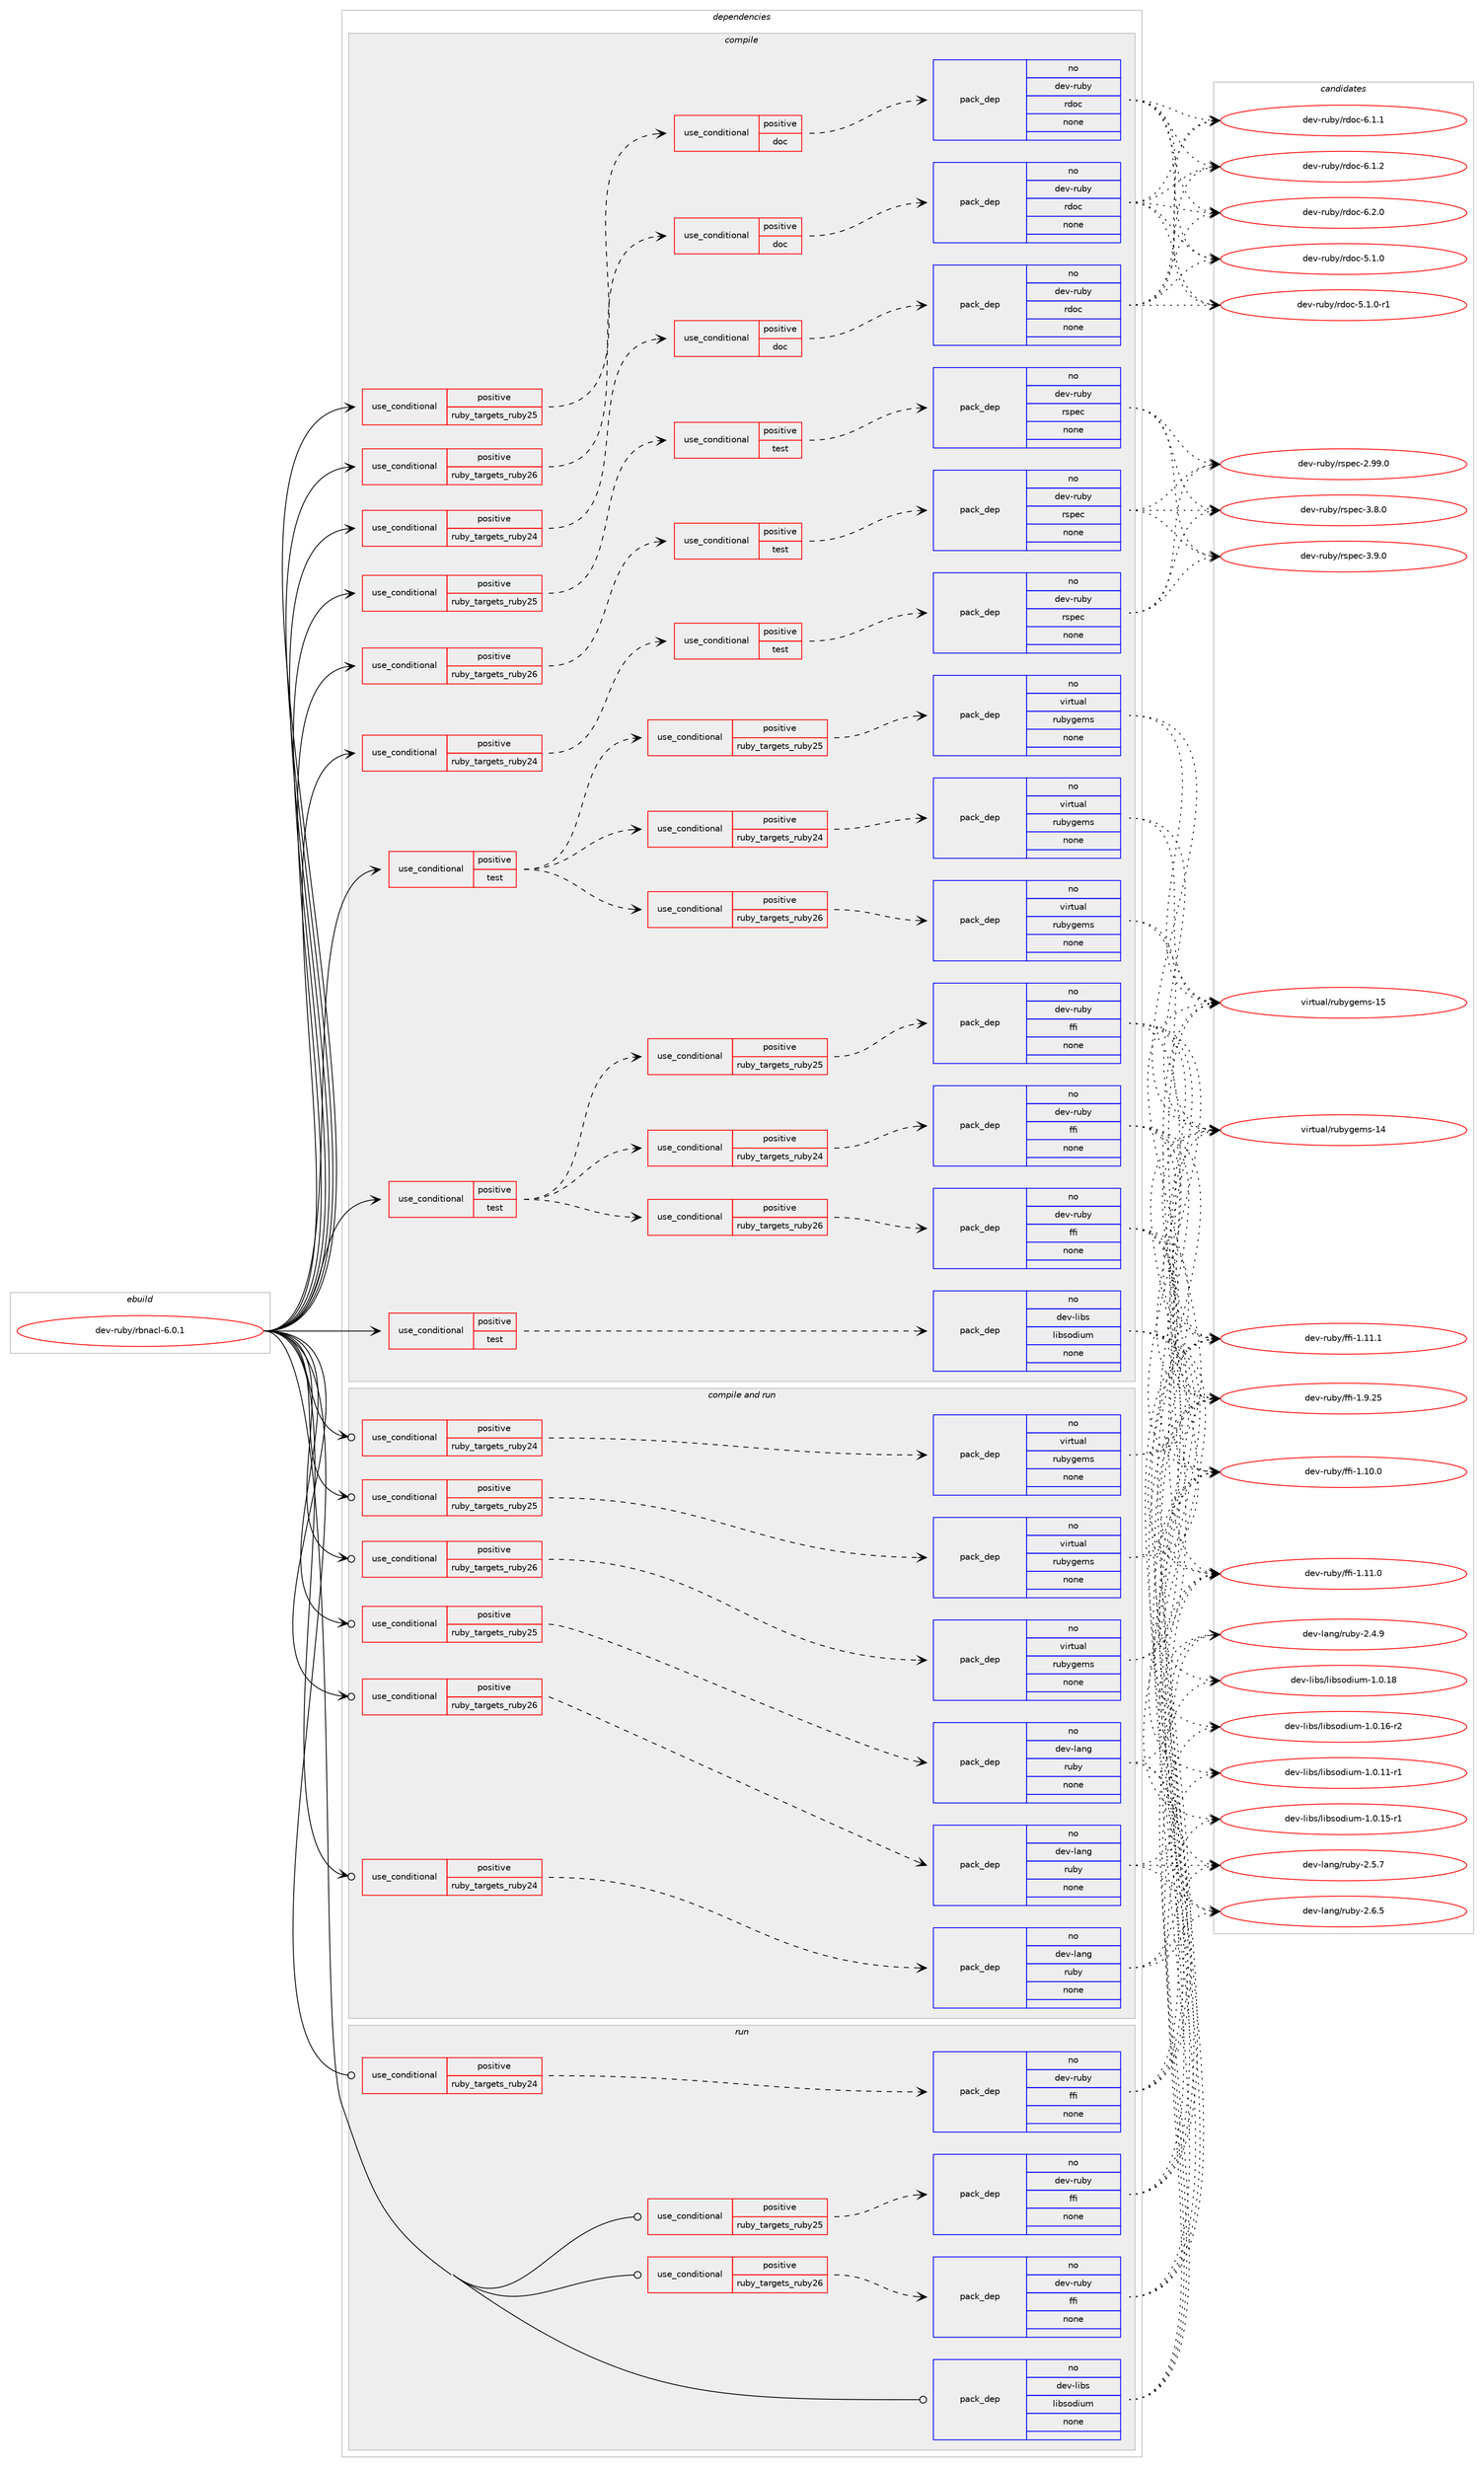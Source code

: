 digraph prolog {

# *************
# Graph options
# *************

newrank=true;
concentrate=true;
compound=true;
graph [rankdir=LR,fontname=Helvetica,fontsize=10,ranksep=1.5];#, ranksep=2.5, nodesep=0.2];
edge  [arrowhead=vee];
node  [fontname=Helvetica,fontsize=10];

# **********
# The ebuild
# **********

subgraph cluster_leftcol {
color=gray;
rank=same;
label=<<i>ebuild</i>>;
id [label="dev-ruby/rbnacl-6.0.1", color=red, width=4, href="../dev-ruby/rbnacl-6.0.1.svg"];
}

# ****************
# The dependencies
# ****************

subgraph cluster_midcol {
color=gray;
label=<<i>dependencies</i>>;
subgraph cluster_compile {
fillcolor="#eeeeee";
style=filled;
label=<<i>compile</i>>;
subgraph cond172159 {
dependency704210 [label=<<TABLE BORDER="0" CELLBORDER="1" CELLSPACING="0" CELLPADDING="4"><TR><TD ROWSPAN="3" CELLPADDING="10">use_conditional</TD></TR><TR><TD>positive</TD></TR><TR><TD>ruby_targets_ruby24</TD></TR></TABLE>>, shape=none, color=red];
subgraph cond172160 {
dependency704211 [label=<<TABLE BORDER="0" CELLBORDER="1" CELLSPACING="0" CELLPADDING="4"><TR><TD ROWSPAN="3" CELLPADDING="10">use_conditional</TD></TR><TR><TD>positive</TD></TR><TR><TD>doc</TD></TR></TABLE>>, shape=none, color=red];
subgraph pack520021 {
dependency704212 [label=<<TABLE BORDER="0" CELLBORDER="1" CELLSPACING="0" CELLPADDING="4" WIDTH="220"><TR><TD ROWSPAN="6" CELLPADDING="30">pack_dep</TD></TR><TR><TD WIDTH="110">no</TD></TR><TR><TD>dev-ruby</TD></TR><TR><TD>rdoc</TD></TR><TR><TD>none</TD></TR><TR><TD></TD></TR></TABLE>>, shape=none, color=blue];
}
dependency704211:e -> dependency704212:w [weight=20,style="dashed",arrowhead="vee"];
}
dependency704210:e -> dependency704211:w [weight=20,style="dashed",arrowhead="vee"];
}
id:e -> dependency704210:w [weight=20,style="solid",arrowhead="vee"];
subgraph cond172161 {
dependency704213 [label=<<TABLE BORDER="0" CELLBORDER="1" CELLSPACING="0" CELLPADDING="4"><TR><TD ROWSPAN="3" CELLPADDING="10">use_conditional</TD></TR><TR><TD>positive</TD></TR><TR><TD>ruby_targets_ruby24</TD></TR></TABLE>>, shape=none, color=red];
subgraph cond172162 {
dependency704214 [label=<<TABLE BORDER="0" CELLBORDER="1" CELLSPACING="0" CELLPADDING="4"><TR><TD ROWSPAN="3" CELLPADDING="10">use_conditional</TD></TR><TR><TD>positive</TD></TR><TR><TD>test</TD></TR></TABLE>>, shape=none, color=red];
subgraph pack520022 {
dependency704215 [label=<<TABLE BORDER="0" CELLBORDER="1" CELLSPACING="0" CELLPADDING="4" WIDTH="220"><TR><TD ROWSPAN="6" CELLPADDING="30">pack_dep</TD></TR><TR><TD WIDTH="110">no</TD></TR><TR><TD>dev-ruby</TD></TR><TR><TD>rspec</TD></TR><TR><TD>none</TD></TR><TR><TD></TD></TR></TABLE>>, shape=none, color=blue];
}
dependency704214:e -> dependency704215:w [weight=20,style="dashed",arrowhead="vee"];
}
dependency704213:e -> dependency704214:w [weight=20,style="dashed",arrowhead="vee"];
}
id:e -> dependency704213:w [weight=20,style="solid",arrowhead="vee"];
subgraph cond172163 {
dependency704216 [label=<<TABLE BORDER="0" CELLBORDER="1" CELLSPACING="0" CELLPADDING="4"><TR><TD ROWSPAN="3" CELLPADDING="10">use_conditional</TD></TR><TR><TD>positive</TD></TR><TR><TD>ruby_targets_ruby25</TD></TR></TABLE>>, shape=none, color=red];
subgraph cond172164 {
dependency704217 [label=<<TABLE BORDER="0" CELLBORDER="1" CELLSPACING="0" CELLPADDING="4"><TR><TD ROWSPAN="3" CELLPADDING="10">use_conditional</TD></TR><TR><TD>positive</TD></TR><TR><TD>doc</TD></TR></TABLE>>, shape=none, color=red];
subgraph pack520023 {
dependency704218 [label=<<TABLE BORDER="0" CELLBORDER="1" CELLSPACING="0" CELLPADDING="4" WIDTH="220"><TR><TD ROWSPAN="6" CELLPADDING="30">pack_dep</TD></TR><TR><TD WIDTH="110">no</TD></TR><TR><TD>dev-ruby</TD></TR><TR><TD>rdoc</TD></TR><TR><TD>none</TD></TR><TR><TD></TD></TR></TABLE>>, shape=none, color=blue];
}
dependency704217:e -> dependency704218:w [weight=20,style="dashed",arrowhead="vee"];
}
dependency704216:e -> dependency704217:w [weight=20,style="dashed",arrowhead="vee"];
}
id:e -> dependency704216:w [weight=20,style="solid",arrowhead="vee"];
subgraph cond172165 {
dependency704219 [label=<<TABLE BORDER="0" CELLBORDER="1" CELLSPACING="0" CELLPADDING="4"><TR><TD ROWSPAN="3" CELLPADDING="10">use_conditional</TD></TR><TR><TD>positive</TD></TR><TR><TD>ruby_targets_ruby25</TD></TR></TABLE>>, shape=none, color=red];
subgraph cond172166 {
dependency704220 [label=<<TABLE BORDER="0" CELLBORDER="1" CELLSPACING="0" CELLPADDING="4"><TR><TD ROWSPAN="3" CELLPADDING="10">use_conditional</TD></TR><TR><TD>positive</TD></TR><TR><TD>test</TD></TR></TABLE>>, shape=none, color=red];
subgraph pack520024 {
dependency704221 [label=<<TABLE BORDER="0" CELLBORDER="1" CELLSPACING="0" CELLPADDING="4" WIDTH="220"><TR><TD ROWSPAN="6" CELLPADDING="30">pack_dep</TD></TR><TR><TD WIDTH="110">no</TD></TR><TR><TD>dev-ruby</TD></TR><TR><TD>rspec</TD></TR><TR><TD>none</TD></TR><TR><TD></TD></TR></TABLE>>, shape=none, color=blue];
}
dependency704220:e -> dependency704221:w [weight=20,style="dashed",arrowhead="vee"];
}
dependency704219:e -> dependency704220:w [weight=20,style="dashed",arrowhead="vee"];
}
id:e -> dependency704219:w [weight=20,style="solid",arrowhead="vee"];
subgraph cond172167 {
dependency704222 [label=<<TABLE BORDER="0" CELLBORDER="1" CELLSPACING="0" CELLPADDING="4"><TR><TD ROWSPAN="3" CELLPADDING="10">use_conditional</TD></TR><TR><TD>positive</TD></TR><TR><TD>ruby_targets_ruby26</TD></TR></TABLE>>, shape=none, color=red];
subgraph cond172168 {
dependency704223 [label=<<TABLE BORDER="0" CELLBORDER="1" CELLSPACING="0" CELLPADDING="4"><TR><TD ROWSPAN="3" CELLPADDING="10">use_conditional</TD></TR><TR><TD>positive</TD></TR><TR><TD>doc</TD></TR></TABLE>>, shape=none, color=red];
subgraph pack520025 {
dependency704224 [label=<<TABLE BORDER="0" CELLBORDER="1" CELLSPACING="0" CELLPADDING="4" WIDTH="220"><TR><TD ROWSPAN="6" CELLPADDING="30">pack_dep</TD></TR><TR><TD WIDTH="110">no</TD></TR><TR><TD>dev-ruby</TD></TR><TR><TD>rdoc</TD></TR><TR><TD>none</TD></TR><TR><TD></TD></TR></TABLE>>, shape=none, color=blue];
}
dependency704223:e -> dependency704224:w [weight=20,style="dashed",arrowhead="vee"];
}
dependency704222:e -> dependency704223:w [weight=20,style="dashed",arrowhead="vee"];
}
id:e -> dependency704222:w [weight=20,style="solid",arrowhead="vee"];
subgraph cond172169 {
dependency704225 [label=<<TABLE BORDER="0" CELLBORDER="1" CELLSPACING="0" CELLPADDING="4"><TR><TD ROWSPAN="3" CELLPADDING="10">use_conditional</TD></TR><TR><TD>positive</TD></TR><TR><TD>ruby_targets_ruby26</TD></TR></TABLE>>, shape=none, color=red];
subgraph cond172170 {
dependency704226 [label=<<TABLE BORDER="0" CELLBORDER="1" CELLSPACING="0" CELLPADDING="4"><TR><TD ROWSPAN="3" CELLPADDING="10">use_conditional</TD></TR><TR><TD>positive</TD></TR><TR><TD>test</TD></TR></TABLE>>, shape=none, color=red];
subgraph pack520026 {
dependency704227 [label=<<TABLE BORDER="0" CELLBORDER="1" CELLSPACING="0" CELLPADDING="4" WIDTH="220"><TR><TD ROWSPAN="6" CELLPADDING="30">pack_dep</TD></TR><TR><TD WIDTH="110">no</TD></TR><TR><TD>dev-ruby</TD></TR><TR><TD>rspec</TD></TR><TR><TD>none</TD></TR><TR><TD></TD></TR></TABLE>>, shape=none, color=blue];
}
dependency704226:e -> dependency704227:w [weight=20,style="dashed",arrowhead="vee"];
}
dependency704225:e -> dependency704226:w [weight=20,style="dashed",arrowhead="vee"];
}
id:e -> dependency704225:w [weight=20,style="solid",arrowhead="vee"];
subgraph cond172171 {
dependency704228 [label=<<TABLE BORDER="0" CELLBORDER="1" CELLSPACING="0" CELLPADDING="4"><TR><TD ROWSPAN="3" CELLPADDING="10">use_conditional</TD></TR><TR><TD>positive</TD></TR><TR><TD>test</TD></TR></TABLE>>, shape=none, color=red];
subgraph cond172172 {
dependency704229 [label=<<TABLE BORDER="0" CELLBORDER="1" CELLSPACING="0" CELLPADDING="4"><TR><TD ROWSPAN="3" CELLPADDING="10">use_conditional</TD></TR><TR><TD>positive</TD></TR><TR><TD>ruby_targets_ruby24</TD></TR></TABLE>>, shape=none, color=red];
subgraph pack520027 {
dependency704230 [label=<<TABLE BORDER="0" CELLBORDER="1" CELLSPACING="0" CELLPADDING="4" WIDTH="220"><TR><TD ROWSPAN="6" CELLPADDING="30">pack_dep</TD></TR><TR><TD WIDTH="110">no</TD></TR><TR><TD>dev-ruby</TD></TR><TR><TD>ffi</TD></TR><TR><TD>none</TD></TR><TR><TD></TD></TR></TABLE>>, shape=none, color=blue];
}
dependency704229:e -> dependency704230:w [weight=20,style="dashed",arrowhead="vee"];
}
dependency704228:e -> dependency704229:w [weight=20,style="dashed",arrowhead="vee"];
subgraph cond172173 {
dependency704231 [label=<<TABLE BORDER="0" CELLBORDER="1" CELLSPACING="0" CELLPADDING="4"><TR><TD ROWSPAN="3" CELLPADDING="10">use_conditional</TD></TR><TR><TD>positive</TD></TR><TR><TD>ruby_targets_ruby25</TD></TR></TABLE>>, shape=none, color=red];
subgraph pack520028 {
dependency704232 [label=<<TABLE BORDER="0" CELLBORDER="1" CELLSPACING="0" CELLPADDING="4" WIDTH="220"><TR><TD ROWSPAN="6" CELLPADDING="30">pack_dep</TD></TR><TR><TD WIDTH="110">no</TD></TR><TR><TD>dev-ruby</TD></TR><TR><TD>ffi</TD></TR><TR><TD>none</TD></TR><TR><TD></TD></TR></TABLE>>, shape=none, color=blue];
}
dependency704231:e -> dependency704232:w [weight=20,style="dashed",arrowhead="vee"];
}
dependency704228:e -> dependency704231:w [weight=20,style="dashed",arrowhead="vee"];
subgraph cond172174 {
dependency704233 [label=<<TABLE BORDER="0" CELLBORDER="1" CELLSPACING="0" CELLPADDING="4"><TR><TD ROWSPAN="3" CELLPADDING="10">use_conditional</TD></TR><TR><TD>positive</TD></TR><TR><TD>ruby_targets_ruby26</TD></TR></TABLE>>, shape=none, color=red];
subgraph pack520029 {
dependency704234 [label=<<TABLE BORDER="0" CELLBORDER="1" CELLSPACING="0" CELLPADDING="4" WIDTH="220"><TR><TD ROWSPAN="6" CELLPADDING="30">pack_dep</TD></TR><TR><TD WIDTH="110">no</TD></TR><TR><TD>dev-ruby</TD></TR><TR><TD>ffi</TD></TR><TR><TD>none</TD></TR><TR><TD></TD></TR></TABLE>>, shape=none, color=blue];
}
dependency704233:e -> dependency704234:w [weight=20,style="dashed",arrowhead="vee"];
}
dependency704228:e -> dependency704233:w [weight=20,style="dashed",arrowhead="vee"];
}
id:e -> dependency704228:w [weight=20,style="solid",arrowhead="vee"];
subgraph cond172175 {
dependency704235 [label=<<TABLE BORDER="0" CELLBORDER="1" CELLSPACING="0" CELLPADDING="4"><TR><TD ROWSPAN="3" CELLPADDING="10">use_conditional</TD></TR><TR><TD>positive</TD></TR><TR><TD>test</TD></TR></TABLE>>, shape=none, color=red];
subgraph cond172176 {
dependency704236 [label=<<TABLE BORDER="0" CELLBORDER="1" CELLSPACING="0" CELLPADDING="4"><TR><TD ROWSPAN="3" CELLPADDING="10">use_conditional</TD></TR><TR><TD>positive</TD></TR><TR><TD>ruby_targets_ruby24</TD></TR></TABLE>>, shape=none, color=red];
subgraph pack520030 {
dependency704237 [label=<<TABLE BORDER="0" CELLBORDER="1" CELLSPACING="0" CELLPADDING="4" WIDTH="220"><TR><TD ROWSPAN="6" CELLPADDING="30">pack_dep</TD></TR><TR><TD WIDTH="110">no</TD></TR><TR><TD>virtual</TD></TR><TR><TD>rubygems</TD></TR><TR><TD>none</TD></TR><TR><TD></TD></TR></TABLE>>, shape=none, color=blue];
}
dependency704236:e -> dependency704237:w [weight=20,style="dashed",arrowhead="vee"];
}
dependency704235:e -> dependency704236:w [weight=20,style="dashed",arrowhead="vee"];
subgraph cond172177 {
dependency704238 [label=<<TABLE BORDER="0" CELLBORDER="1" CELLSPACING="0" CELLPADDING="4"><TR><TD ROWSPAN="3" CELLPADDING="10">use_conditional</TD></TR><TR><TD>positive</TD></TR><TR><TD>ruby_targets_ruby25</TD></TR></TABLE>>, shape=none, color=red];
subgraph pack520031 {
dependency704239 [label=<<TABLE BORDER="0" CELLBORDER="1" CELLSPACING="0" CELLPADDING="4" WIDTH="220"><TR><TD ROWSPAN="6" CELLPADDING="30">pack_dep</TD></TR><TR><TD WIDTH="110">no</TD></TR><TR><TD>virtual</TD></TR><TR><TD>rubygems</TD></TR><TR><TD>none</TD></TR><TR><TD></TD></TR></TABLE>>, shape=none, color=blue];
}
dependency704238:e -> dependency704239:w [weight=20,style="dashed",arrowhead="vee"];
}
dependency704235:e -> dependency704238:w [weight=20,style="dashed",arrowhead="vee"];
subgraph cond172178 {
dependency704240 [label=<<TABLE BORDER="0" CELLBORDER="1" CELLSPACING="0" CELLPADDING="4"><TR><TD ROWSPAN="3" CELLPADDING="10">use_conditional</TD></TR><TR><TD>positive</TD></TR><TR><TD>ruby_targets_ruby26</TD></TR></TABLE>>, shape=none, color=red];
subgraph pack520032 {
dependency704241 [label=<<TABLE BORDER="0" CELLBORDER="1" CELLSPACING="0" CELLPADDING="4" WIDTH="220"><TR><TD ROWSPAN="6" CELLPADDING="30">pack_dep</TD></TR><TR><TD WIDTH="110">no</TD></TR><TR><TD>virtual</TD></TR><TR><TD>rubygems</TD></TR><TR><TD>none</TD></TR><TR><TD></TD></TR></TABLE>>, shape=none, color=blue];
}
dependency704240:e -> dependency704241:w [weight=20,style="dashed",arrowhead="vee"];
}
dependency704235:e -> dependency704240:w [weight=20,style="dashed",arrowhead="vee"];
}
id:e -> dependency704235:w [weight=20,style="solid",arrowhead="vee"];
subgraph cond172179 {
dependency704242 [label=<<TABLE BORDER="0" CELLBORDER="1" CELLSPACING="0" CELLPADDING="4"><TR><TD ROWSPAN="3" CELLPADDING="10">use_conditional</TD></TR><TR><TD>positive</TD></TR><TR><TD>test</TD></TR></TABLE>>, shape=none, color=red];
subgraph pack520033 {
dependency704243 [label=<<TABLE BORDER="0" CELLBORDER="1" CELLSPACING="0" CELLPADDING="4" WIDTH="220"><TR><TD ROWSPAN="6" CELLPADDING="30">pack_dep</TD></TR><TR><TD WIDTH="110">no</TD></TR><TR><TD>dev-libs</TD></TR><TR><TD>libsodium</TD></TR><TR><TD>none</TD></TR><TR><TD></TD></TR></TABLE>>, shape=none, color=blue];
}
dependency704242:e -> dependency704243:w [weight=20,style="dashed",arrowhead="vee"];
}
id:e -> dependency704242:w [weight=20,style="solid",arrowhead="vee"];
}
subgraph cluster_compileandrun {
fillcolor="#eeeeee";
style=filled;
label=<<i>compile and run</i>>;
subgraph cond172180 {
dependency704244 [label=<<TABLE BORDER="0" CELLBORDER="1" CELLSPACING="0" CELLPADDING="4"><TR><TD ROWSPAN="3" CELLPADDING="10">use_conditional</TD></TR><TR><TD>positive</TD></TR><TR><TD>ruby_targets_ruby24</TD></TR></TABLE>>, shape=none, color=red];
subgraph pack520034 {
dependency704245 [label=<<TABLE BORDER="0" CELLBORDER="1" CELLSPACING="0" CELLPADDING="4" WIDTH="220"><TR><TD ROWSPAN="6" CELLPADDING="30">pack_dep</TD></TR><TR><TD WIDTH="110">no</TD></TR><TR><TD>dev-lang</TD></TR><TR><TD>ruby</TD></TR><TR><TD>none</TD></TR><TR><TD></TD></TR></TABLE>>, shape=none, color=blue];
}
dependency704244:e -> dependency704245:w [weight=20,style="dashed",arrowhead="vee"];
}
id:e -> dependency704244:w [weight=20,style="solid",arrowhead="odotvee"];
subgraph cond172181 {
dependency704246 [label=<<TABLE BORDER="0" CELLBORDER="1" CELLSPACING="0" CELLPADDING="4"><TR><TD ROWSPAN="3" CELLPADDING="10">use_conditional</TD></TR><TR><TD>positive</TD></TR><TR><TD>ruby_targets_ruby24</TD></TR></TABLE>>, shape=none, color=red];
subgraph pack520035 {
dependency704247 [label=<<TABLE BORDER="0" CELLBORDER="1" CELLSPACING="0" CELLPADDING="4" WIDTH="220"><TR><TD ROWSPAN="6" CELLPADDING="30">pack_dep</TD></TR><TR><TD WIDTH="110">no</TD></TR><TR><TD>virtual</TD></TR><TR><TD>rubygems</TD></TR><TR><TD>none</TD></TR><TR><TD></TD></TR></TABLE>>, shape=none, color=blue];
}
dependency704246:e -> dependency704247:w [weight=20,style="dashed",arrowhead="vee"];
}
id:e -> dependency704246:w [weight=20,style="solid",arrowhead="odotvee"];
subgraph cond172182 {
dependency704248 [label=<<TABLE BORDER="0" CELLBORDER="1" CELLSPACING="0" CELLPADDING="4"><TR><TD ROWSPAN="3" CELLPADDING="10">use_conditional</TD></TR><TR><TD>positive</TD></TR><TR><TD>ruby_targets_ruby25</TD></TR></TABLE>>, shape=none, color=red];
subgraph pack520036 {
dependency704249 [label=<<TABLE BORDER="0" CELLBORDER="1" CELLSPACING="0" CELLPADDING="4" WIDTH="220"><TR><TD ROWSPAN="6" CELLPADDING="30">pack_dep</TD></TR><TR><TD WIDTH="110">no</TD></TR><TR><TD>dev-lang</TD></TR><TR><TD>ruby</TD></TR><TR><TD>none</TD></TR><TR><TD></TD></TR></TABLE>>, shape=none, color=blue];
}
dependency704248:e -> dependency704249:w [weight=20,style="dashed",arrowhead="vee"];
}
id:e -> dependency704248:w [weight=20,style="solid",arrowhead="odotvee"];
subgraph cond172183 {
dependency704250 [label=<<TABLE BORDER="0" CELLBORDER="1" CELLSPACING="0" CELLPADDING="4"><TR><TD ROWSPAN="3" CELLPADDING="10">use_conditional</TD></TR><TR><TD>positive</TD></TR><TR><TD>ruby_targets_ruby25</TD></TR></TABLE>>, shape=none, color=red];
subgraph pack520037 {
dependency704251 [label=<<TABLE BORDER="0" CELLBORDER="1" CELLSPACING="0" CELLPADDING="4" WIDTH="220"><TR><TD ROWSPAN="6" CELLPADDING="30">pack_dep</TD></TR><TR><TD WIDTH="110">no</TD></TR><TR><TD>virtual</TD></TR><TR><TD>rubygems</TD></TR><TR><TD>none</TD></TR><TR><TD></TD></TR></TABLE>>, shape=none, color=blue];
}
dependency704250:e -> dependency704251:w [weight=20,style="dashed",arrowhead="vee"];
}
id:e -> dependency704250:w [weight=20,style="solid",arrowhead="odotvee"];
subgraph cond172184 {
dependency704252 [label=<<TABLE BORDER="0" CELLBORDER="1" CELLSPACING="0" CELLPADDING="4"><TR><TD ROWSPAN="3" CELLPADDING="10">use_conditional</TD></TR><TR><TD>positive</TD></TR><TR><TD>ruby_targets_ruby26</TD></TR></TABLE>>, shape=none, color=red];
subgraph pack520038 {
dependency704253 [label=<<TABLE BORDER="0" CELLBORDER="1" CELLSPACING="0" CELLPADDING="4" WIDTH="220"><TR><TD ROWSPAN="6" CELLPADDING="30">pack_dep</TD></TR><TR><TD WIDTH="110">no</TD></TR><TR><TD>dev-lang</TD></TR><TR><TD>ruby</TD></TR><TR><TD>none</TD></TR><TR><TD></TD></TR></TABLE>>, shape=none, color=blue];
}
dependency704252:e -> dependency704253:w [weight=20,style="dashed",arrowhead="vee"];
}
id:e -> dependency704252:w [weight=20,style="solid",arrowhead="odotvee"];
subgraph cond172185 {
dependency704254 [label=<<TABLE BORDER="0" CELLBORDER="1" CELLSPACING="0" CELLPADDING="4"><TR><TD ROWSPAN="3" CELLPADDING="10">use_conditional</TD></TR><TR><TD>positive</TD></TR><TR><TD>ruby_targets_ruby26</TD></TR></TABLE>>, shape=none, color=red];
subgraph pack520039 {
dependency704255 [label=<<TABLE BORDER="0" CELLBORDER="1" CELLSPACING="0" CELLPADDING="4" WIDTH="220"><TR><TD ROWSPAN="6" CELLPADDING="30">pack_dep</TD></TR><TR><TD WIDTH="110">no</TD></TR><TR><TD>virtual</TD></TR><TR><TD>rubygems</TD></TR><TR><TD>none</TD></TR><TR><TD></TD></TR></TABLE>>, shape=none, color=blue];
}
dependency704254:e -> dependency704255:w [weight=20,style="dashed",arrowhead="vee"];
}
id:e -> dependency704254:w [weight=20,style="solid",arrowhead="odotvee"];
}
subgraph cluster_run {
fillcolor="#eeeeee";
style=filled;
label=<<i>run</i>>;
subgraph cond172186 {
dependency704256 [label=<<TABLE BORDER="0" CELLBORDER="1" CELLSPACING="0" CELLPADDING="4"><TR><TD ROWSPAN="3" CELLPADDING="10">use_conditional</TD></TR><TR><TD>positive</TD></TR><TR><TD>ruby_targets_ruby24</TD></TR></TABLE>>, shape=none, color=red];
subgraph pack520040 {
dependency704257 [label=<<TABLE BORDER="0" CELLBORDER="1" CELLSPACING="0" CELLPADDING="4" WIDTH="220"><TR><TD ROWSPAN="6" CELLPADDING="30">pack_dep</TD></TR><TR><TD WIDTH="110">no</TD></TR><TR><TD>dev-ruby</TD></TR><TR><TD>ffi</TD></TR><TR><TD>none</TD></TR><TR><TD></TD></TR></TABLE>>, shape=none, color=blue];
}
dependency704256:e -> dependency704257:w [weight=20,style="dashed",arrowhead="vee"];
}
id:e -> dependency704256:w [weight=20,style="solid",arrowhead="odot"];
subgraph cond172187 {
dependency704258 [label=<<TABLE BORDER="0" CELLBORDER="1" CELLSPACING="0" CELLPADDING="4"><TR><TD ROWSPAN="3" CELLPADDING="10">use_conditional</TD></TR><TR><TD>positive</TD></TR><TR><TD>ruby_targets_ruby25</TD></TR></TABLE>>, shape=none, color=red];
subgraph pack520041 {
dependency704259 [label=<<TABLE BORDER="0" CELLBORDER="1" CELLSPACING="0" CELLPADDING="4" WIDTH="220"><TR><TD ROWSPAN="6" CELLPADDING="30">pack_dep</TD></TR><TR><TD WIDTH="110">no</TD></TR><TR><TD>dev-ruby</TD></TR><TR><TD>ffi</TD></TR><TR><TD>none</TD></TR><TR><TD></TD></TR></TABLE>>, shape=none, color=blue];
}
dependency704258:e -> dependency704259:w [weight=20,style="dashed",arrowhead="vee"];
}
id:e -> dependency704258:w [weight=20,style="solid",arrowhead="odot"];
subgraph cond172188 {
dependency704260 [label=<<TABLE BORDER="0" CELLBORDER="1" CELLSPACING="0" CELLPADDING="4"><TR><TD ROWSPAN="3" CELLPADDING="10">use_conditional</TD></TR><TR><TD>positive</TD></TR><TR><TD>ruby_targets_ruby26</TD></TR></TABLE>>, shape=none, color=red];
subgraph pack520042 {
dependency704261 [label=<<TABLE BORDER="0" CELLBORDER="1" CELLSPACING="0" CELLPADDING="4" WIDTH="220"><TR><TD ROWSPAN="6" CELLPADDING="30">pack_dep</TD></TR><TR><TD WIDTH="110">no</TD></TR><TR><TD>dev-ruby</TD></TR><TR><TD>ffi</TD></TR><TR><TD>none</TD></TR><TR><TD></TD></TR></TABLE>>, shape=none, color=blue];
}
dependency704260:e -> dependency704261:w [weight=20,style="dashed",arrowhead="vee"];
}
id:e -> dependency704260:w [weight=20,style="solid",arrowhead="odot"];
subgraph pack520043 {
dependency704262 [label=<<TABLE BORDER="0" CELLBORDER="1" CELLSPACING="0" CELLPADDING="4" WIDTH="220"><TR><TD ROWSPAN="6" CELLPADDING="30">pack_dep</TD></TR><TR><TD WIDTH="110">no</TD></TR><TR><TD>dev-libs</TD></TR><TR><TD>libsodium</TD></TR><TR><TD>none</TD></TR><TR><TD></TD></TR></TABLE>>, shape=none, color=blue];
}
id:e -> dependency704262:w [weight=20,style="solid",arrowhead="odot"];
}
}

# **************
# The candidates
# **************

subgraph cluster_choices {
rank=same;
color=gray;
label=<<i>candidates</i>>;

subgraph choice520021 {
color=black;
nodesep=1;
choice10010111845114117981214711410011199455346494648 [label="dev-ruby/rdoc-5.1.0", color=red, width=4,href="../dev-ruby/rdoc-5.1.0.svg"];
choice100101118451141179812147114100111994553464946484511449 [label="dev-ruby/rdoc-5.1.0-r1", color=red, width=4,href="../dev-ruby/rdoc-5.1.0-r1.svg"];
choice10010111845114117981214711410011199455446494649 [label="dev-ruby/rdoc-6.1.1", color=red, width=4,href="../dev-ruby/rdoc-6.1.1.svg"];
choice10010111845114117981214711410011199455446494650 [label="dev-ruby/rdoc-6.1.2", color=red, width=4,href="../dev-ruby/rdoc-6.1.2.svg"];
choice10010111845114117981214711410011199455446504648 [label="dev-ruby/rdoc-6.2.0", color=red, width=4,href="../dev-ruby/rdoc-6.2.0.svg"];
dependency704212:e -> choice10010111845114117981214711410011199455346494648:w [style=dotted,weight="100"];
dependency704212:e -> choice100101118451141179812147114100111994553464946484511449:w [style=dotted,weight="100"];
dependency704212:e -> choice10010111845114117981214711410011199455446494649:w [style=dotted,weight="100"];
dependency704212:e -> choice10010111845114117981214711410011199455446494650:w [style=dotted,weight="100"];
dependency704212:e -> choice10010111845114117981214711410011199455446504648:w [style=dotted,weight="100"];
}
subgraph choice520022 {
color=black;
nodesep=1;
choice1001011184511411798121471141151121019945504657574648 [label="dev-ruby/rspec-2.99.0", color=red, width=4,href="../dev-ruby/rspec-2.99.0.svg"];
choice10010111845114117981214711411511210199455146564648 [label="dev-ruby/rspec-3.8.0", color=red, width=4,href="../dev-ruby/rspec-3.8.0.svg"];
choice10010111845114117981214711411511210199455146574648 [label="dev-ruby/rspec-3.9.0", color=red, width=4,href="../dev-ruby/rspec-3.9.0.svg"];
dependency704215:e -> choice1001011184511411798121471141151121019945504657574648:w [style=dotted,weight="100"];
dependency704215:e -> choice10010111845114117981214711411511210199455146564648:w [style=dotted,weight="100"];
dependency704215:e -> choice10010111845114117981214711411511210199455146574648:w [style=dotted,weight="100"];
}
subgraph choice520023 {
color=black;
nodesep=1;
choice10010111845114117981214711410011199455346494648 [label="dev-ruby/rdoc-5.1.0", color=red, width=4,href="../dev-ruby/rdoc-5.1.0.svg"];
choice100101118451141179812147114100111994553464946484511449 [label="dev-ruby/rdoc-5.1.0-r1", color=red, width=4,href="../dev-ruby/rdoc-5.1.0-r1.svg"];
choice10010111845114117981214711410011199455446494649 [label="dev-ruby/rdoc-6.1.1", color=red, width=4,href="../dev-ruby/rdoc-6.1.1.svg"];
choice10010111845114117981214711410011199455446494650 [label="dev-ruby/rdoc-6.1.2", color=red, width=4,href="../dev-ruby/rdoc-6.1.2.svg"];
choice10010111845114117981214711410011199455446504648 [label="dev-ruby/rdoc-6.2.0", color=red, width=4,href="../dev-ruby/rdoc-6.2.0.svg"];
dependency704218:e -> choice10010111845114117981214711410011199455346494648:w [style=dotted,weight="100"];
dependency704218:e -> choice100101118451141179812147114100111994553464946484511449:w [style=dotted,weight="100"];
dependency704218:e -> choice10010111845114117981214711410011199455446494649:w [style=dotted,weight="100"];
dependency704218:e -> choice10010111845114117981214711410011199455446494650:w [style=dotted,weight="100"];
dependency704218:e -> choice10010111845114117981214711410011199455446504648:w [style=dotted,weight="100"];
}
subgraph choice520024 {
color=black;
nodesep=1;
choice1001011184511411798121471141151121019945504657574648 [label="dev-ruby/rspec-2.99.0", color=red, width=4,href="../dev-ruby/rspec-2.99.0.svg"];
choice10010111845114117981214711411511210199455146564648 [label="dev-ruby/rspec-3.8.0", color=red, width=4,href="../dev-ruby/rspec-3.8.0.svg"];
choice10010111845114117981214711411511210199455146574648 [label="dev-ruby/rspec-3.9.0", color=red, width=4,href="../dev-ruby/rspec-3.9.0.svg"];
dependency704221:e -> choice1001011184511411798121471141151121019945504657574648:w [style=dotted,weight="100"];
dependency704221:e -> choice10010111845114117981214711411511210199455146564648:w [style=dotted,weight="100"];
dependency704221:e -> choice10010111845114117981214711411511210199455146574648:w [style=dotted,weight="100"];
}
subgraph choice520025 {
color=black;
nodesep=1;
choice10010111845114117981214711410011199455346494648 [label="dev-ruby/rdoc-5.1.0", color=red, width=4,href="../dev-ruby/rdoc-5.1.0.svg"];
choice100101118451141179812147114100111994553464946484511449 [label="dev-ruby/rdoc-5.1.0-r1", color=red, width=4,href="../dev-ruby/rdoc-5.1.0-r1.svg"];
choice10010111845114117981214711410011199455446494649 [label="dev-ruby/rdoc-6.1.1", color=red, width=4,href="../dev-ruby/rdoc-6.1.1.svg"];
choice10010111845114117981214711410011199455446494650 [label="dev-ruby/rdoc-6.1.2", color=red, width=4,href="../dev-ruby/rdoc-6.1.2.svg"];
choice10010111845114117981214711410011199455446504648 [label="dev-ruby/rdoc-6.2.0", color=red, width=4,href="../dev-ruby/rdoc-6.2.0.svg"];
dependency704224:e -> choice10010111845114117981214711410011199455346494648:w [style=dotted,weight="100"];
dependency704224:e -> choice100101118451141179812147114100111994553464946484511449:w [style=dotted,weight="100"];
dependency704224:e -> choice10010111845114117981214711410011199455446494649:w [style=dotted,weight="100"];
dependency704224:e -> choice10010111845114117981214711410011199455446494650:w [style=dotted,weight="100"];
dependency704224:e -> choice10010111845114117981214711410011199455446504648:w [style=dotted,weight="100"];
}
subgraph choice520026 {
color=black;
nodesep=1;
choice1001011184511411798121471141151121019945504657574648 [label="dev-ruby/rspec-2.99.0", color=red, width=4,href="../dev-ruby/rspec-2.99.0.svg"];
choice10010111845114117981214711411511210199455146564648 [label="dev-ruby/rspec-3.8.0", color=red, width=4,href="../dev-ruby/rspec-3.8.0.svg"];
choice10010111845114117981214711411511210199455146574648 [label="dev-ruby/rspec-3.9.0", color=red, width=4,href="../dev-ruby/rspec-3.9.0.svg"];
dependency704227:e -> choice1001011184511411798121471141151121019945504657574648:w [style=dotted,weight="100"];
dependency704227:e -> choice10010111845114117981214711411511210199455146564648:w [style=dotted,weight="100"];
dependency704227:e -> choice10010111845114117981214711411511210199455146574648:w [style=dotted,weight="100"];
}
subgraph choice520027 {
color=black;
nodesep=1;
choice10010111845114117981214710210210545494649484648 [label="dev-ruby/ffi-1.10.0", color=red, width=4,href="../dev-ruby/ffi-1.10.0.svg"];
choice10010111845114117981214710210210545494649494648 [label="dev-ruby/ffi-1.11.0", color=red, width=4,href="../dev-ruby/ffi-1.11.0.svg"];
choice10010111845114117981214710210210545494649494649 [label="dev-ruby/ffi-1.11.1", color=red, width=4,href="../dev-ruby/ffi-1.11.1.svg"];
choice10010111845114117981214710210210545494657465053 [label="dev-ruby/ffi-1.9.25", color=red, width=4,href="../dev-ruby/ffi-1.9.25.svg"];
dependency704230:e -> choice10010111845114117981214710210210545494649484648:w [style=dotted,weight="100"];
dependency704230:e -> choice10010111845114117981214710210210545494649494648:w [style=dotted,weight="100"];
dependency704230:e -> choice10010111845114117981214710210210545494649494649:w [style=dotted,weight="100"];
dependency704230:e -> choice10010111845114117981214710210210545494657465053:w [style=dotted,weight="100"];
}
subgraph choice520028 {
color=black;
nodesep=1;
choice10010111845114117981214710210210545494649484648 [label="dev-ruby/ffi-1.10.0", color=red, width=4,href="../dev-ruby/ffi-1.10.0.svg"];
choice10010111845114117981214710210210545494649494648 [label="dev-ruby/ffi-1.11.0", color=red, width=4,href="../dev-ruby/ffi-1.11.0.svg"];
choice10010111845114117981214710210210545494649494649 [label="dev-ruby/ffi-1.11.1", color=red, width=4,href="../dev-ruby/ffi-1.11.1.svg"];
choice10010111845114117981214710210210545494657465053 [label="dev-ruby/ffi-1.9.25", color=red, width=4,href="../dev-ruby/ffi-1.9.25.svg"];
dependency704232:e -> choice10010111845114117981214710210210545494649484648:w [style=dotted,weight="100"];
dependency704232:e -> choice10010111845114117981214710210210545494649494648:w [style=dotted,weight="100"];
dependency704232:e -> choice10010111845114117981214710210210545494649494649:w [style=dotted,weight="100"];
dependency704232:e -> choice10010111845114117981214710210210545494657465053:w [style=dotted,weight="100"];
}
subgraph choice520029 {
color=black;
nodesep=1;
choice10010111845114117981214710210210545494649484648 [label="dev-ruby/ffi-1.10.0", color=red, width=4,href="../dev-ruby/ffi-1.10.0.svg"];
choice10010111845114117981214710210210545494649494648 [label="dev-ruby/ffi-1.11.0", color=red, width=4,href="../dev-ruby/ffi-1.11.0.svg"];
choice10010111845114117981214710210210545494649494649 [label="dev-ruby/ffi-1.11.1", color=red, width=4,href="../dev-ruby/ffi-1.11.1.svg"];
choice10010111845114117981214710210210545494657465053 [label="dev-ruby/ffi-1.9.25", color=red, width=4,href="../dev-ruby/ffi-1.9.25.svg"];
dependency704234:e -> choice10010111845114117981214710210210545494649484648:w [style=dotted,weight="100"];
dependency704234:e -> choice10010111845114117981214710210210545494649494648:w [style=dotted,weight="100"];
dependency704234:e -> choice10010111845114117981214710210210545494649494649:w [style=dotted,weight="100"];
dependency704234:e -> choice10010111845114117981214710210210545494657465053:w [style=dotted,weight="100"];
}
subgraph choice520030 {
color=black;
nodesep=1;
choice118105114116117971084711411798121103101109115454952 [label="virtual/rubygems-14", color=red, width=4,href="../virtual/rubygems-14.svg"];
choice118105114116117971084711411798121103101109115454953 [label="virtual/rubygems-15", color=red, width=4,href="../virtual/rubygems-15.svg"];
dependency704237:e -> choice118105114116117971084711411798121103101109115454952:w [style=dotted,weight="100"];
dependency704237:e -> choice118105114116117971084711411798121103101109115454953:w [style=dotted,weight="100"];
}
subgraph choice520031 {
color=black;
nodesep=1;
choice118105114116117971084711411798121103101109115454952 [label="virtual/rubygems-14", color=red, width=4,href="../virtual/rubygems-14.svg"];
choice118105114116117971084711411798121103101109115454953 [label="virtual/rubygems-15", color=red, width=4,href="../virtual/rubygems-15.svg"];
dependency704239:e -> choice118105114116117971084711411798121103101109115454952:w [style=dotted,weight="100"];
dependency704239:e -> choice118105114116117971084711411798121103101109115454953:w [style=dotted,weight="100"];
}
subgraph choice520032 {
color=black;
nodesep=1;
choice118105114116117971084711411798121103101109115454952 [label="virtual/rubygems-14", color=red, width=4,href="../virtual/rubygems-14.svg"];
choice118105114116117971084711411798121103101109115454953 [label="virtual/rubygems-15", color=red, width=4,href="../virtual/rubygems-15.svg"];
dependency704241:e -> choice118105114116117971084711411798121103101109115454952:w [style=dotted,weight="100"];
dependency704241:e -> choice118105114116117971084711411798121103101109115454953:w [style=dotted,weight="100"];
}
subgraph choice520033 {
color=black;
nodesep=1;
choice10010111845108105981154710810598115111100105117109454946484649494511449 [label="dev-libs/libsodium-1.0.11-r1", color=red, width=4,href="../dev-libs/libsodium-1.0.11-r1.svg"];
choice10010111845108105981154710810598115111100105117109454946484649534511449 [label="dev-libs/libsodium-1.0.15-r1", color=red, width=4,href="../dev-libs/libsodium-1.0.15-r1.svg"];
choice10010111845108105981154710810598115111100105117109454946484649544511450 [label="dev-libs/libsodium-1.0.16-r2", color=red, width=4,href="../dev-libs/libsodium-1.0.16-r2.svg"];
choice1001011184510810598115471081059811511110010511710945494648464956 [label="dev-libs/libsodium-1.0.18", color=red, width=4,href="../dev-libs/libsodium-1.0.18.svg"];
dependency704243:e -> choice10010111845108105981154710810598115111100105117109454946484649494511449:w [style=dotted,weight="100"];
dependency704243:e -> choice10010111845108105981154710810598115111100105117109454946484649534511449:w [style=dotted,weight="100"];
dependency704243:e -> choice10010111845108105981154710810598115111100105117109454946484649544511450:w [style=dotted,weight="100"];
dependency704243:e -> choice1001011184510810598115471081059811511110010511710945494648464956:w [style=dotted,weight="100"];
}
subgraph choice520034 {
color=black;
nodesep=1;
choice10010111845108971101034711411798121455046524657 [label="dev-lang/ruby-2.4.9", color=red, width=4,href="../dev-lang/ruby-2.4.9.svg"];
choice10010111845108971101034711411798121455046534655 [label="dev-lang/ruby-2.5.7", color=red, width=4,href="../dev-lang/ruby-2.5.7.svg"];
choice10010111845108971101034711411798121455046544653 [label="dev-lang/ruby-2.6.5", color=red, width=4,href="../dev-lang/ruby-2.6.5.svg"];
dependency704245:e -> choice10010111845108971101034711411798121455046524657:w [style=dotted,weight="100"];
dependency704245:e -> choice10010111845108971101034711411798121455046534655:w [style=dotted,weight="100"];
dependency704245:e -> choice10010111845108971101034711411798121455046544653:w [style=dotted,weight="100"];
}
subgraph choice520035 {
color=black;
nodesep=1;
choice118105114116117971084711411798121103101109115454952 [label="virtual/rubygems-14", color=red, width=4,href="../virtual/rubygems-14.svg"];
choice118105114116117971084711411798121103101109115454953 [label="virtual/rubygems-15", color=red, width=4,href="../virtual/rubygems-15.svg"];
dependency704247:e -> choice118105114116117971084711411798121103101109115454952:w [style=dotted,weight="100"];
dependency704247:e -> choice118105114116117971084711411798121103101109115454953:w [style=dotted,weight="100"];
}
subgraph choice520036 {
color=black;
nodesep=1;
choice10010111845108971101034711411798121455046524657 [label="dev-lang/ruby-2.4.9", color=red, width=4,href="../dev-lang/ruby-2.4.9.svg"];
choice10010111845108971101034711411798121455046534655 [label="dev-lang/ruby-2.5.7", color=red, width=4,href="../dev-lang/ruby-2.5.7.svg"];
choice10010111845108971101034711411798121455046544653 [label="dev-lang/ruby-2.6.5", color=red, width=4,href="../dev-lang/ruby-2.6.5.svg"];
dependency704249:e -> choice10010111845108971101034711411798121455046524657:w [style=dotted,weight="100"];
dependency704249:e -> choice10010111845108971101034711411798121455046534655:w [style=dotted,weight="100"];
dependency704249:e -> choice10010111845108971101034711411798121455046544653:w [style=dotted,weight="100"];
}
subgraph choice520037 {
color=black;
nodesep=1;
choice118105114116117971084711411798121103101109115454952 [label="virtual/rubygems-14", color=red, width=4,href="../virtual/rubygems-14.svg"];
choice118105114116117971084711411798121103101109115454953 [label="virtual/rubygems-15", color=red, width=4,href="../virtual/rubygems-15.svg"];
dependency704251:e -> choice118105114116117971084711411798121103101109115454952:w [style=dotted,weight="100"];
dependency704251:e -> choice118105114116117971084711411798121103101109115454953:w [style=dotted,weight="100"];
}
subgraph choice520038 {
color=black;
nodesep=1;
choice10010111845108971101034711411798121455046524657 [label="dev-lang/ruby-2.4.9", color=red, width=4,href="../dev-lang/ruby-2.4.9.svg"];
choice10010111845108971101034711411798121455046534655 [label="dev-lang/ruby-2.5.7", color=red, width=4,href="../dev-lang/ruby-2.5.7.svg"];
choice10010111845108971101034711411798121455046544653 [label="dev-lang/ruby-2.6.5", color=red, width=4,href="../dev-lang/ruby-2.6.5.svg"];
dependency704253:e -> choice10010111845108971101034711411798121455046524657:w [style=dotted,weight="100"];
dependency704253:e -> choice10010111845108971101034711411798121455046534655:w [style=dotted,weight="100"];
dependency704253:e -> choice10010111845108971101034711411798121455046544653:w [style=dotted,weight="100"];
}
subgraph choice520039 {
color=black;
nodesep=1;
choice118105114116117971084711411798121103101109115454952 [label="virtual/rubygems-14", color=red, width=4,href="../virtual/rubygems-14.svg"];
choice118105114116117971084711411798121103101109115454953 [label="virtual/rubygems-15", color=red, width=4,href="../virtual/rubygems-15.svg"];
dependency704255:e -> choice118105114116117971084711411798121103101109115454952:w [style=dotted,weight="100"];
dependency704255:e -> choice118105114116117971084711411798121103101109115454953:w [style=dotted,weight="100"];
}
subgraph choice520040 {
color=black;
nodesep=1;
choice10010111845114117981214710210210545494649484648 [label="dev-ruby/ffi-1.10.0", color=red, width=4,href="../dev-ruby/ffi-1.10.0.svg"];
choice10010111845114117981214710210210545494649494648 [label="dev-ruby/ffi-1.11.0", color=red, width=4,href="../dev-ruby/ffi-1.11.0.svg"];
choice10010111845114117981214710210210545494649494649 [label="dev-ruby/ffi-1.11.1", color=red, width=4,href="../dev-ruby/ffi-1.11.1.svg"];
choice10010111845114117981214710210210545494657465053 [label="dev-ruby/ffi-1.9.25", color=red, width=4,href="../dev-ruby/ffi-1.9.25.svg"];
dependency704257:e -> choice10010111845114117981214710210210545494649484648:w [style=dotted,weight="100"];
dependency704257:e -> choice10010111845114117981214710210210545494649494648:w [style=dotted,weight="100"];
dependency704257:e -> choice10010111845114117981214710210210545494649494649:w [style=dotted,weight="100"];
dependency704257:e -> choice10010111845114117981214710210210545494657465053:w [style=dotted,weight="100"];
}
subgraph choice520041 {
color=black;
nodesep=1;
choice10010111845114117981214710210210545494649484648 [label="dev-ruby/ffi-1.10.0", color=red, width=4,href="../dev-ruby/ffi-1.10.0.svg"];
choice10010111845114117981214710210210545494649494648 [label="dev-ruby/ffi-1.11.0", color=red, width=4,href="../dev-ruby/ffi-1.11.0.svg"];
choice10010111845114117981214710210210545494649494649 [label="dev-ruby/ffi-1.11.1", color=red, width=4,href="../dev-ruby/ffi-1.11.1.svg"];
choice10010111845114117981214710210210545494657465053 [label="dev-ruby/ffi-1.9.25", color=red, width=4,href="../dev-ruby/ffi-1.9.25.svg"];
dependency704259:e -> choice10010111845114117981214710210210545494649484648:w [style=dotted,weight="100"];
dependency704259:e -> choice10010111845114117981214710210210545494649494648:w [style=dotted,weight="100"];
dependency704259:e -> choice10010111845114117981214710210210545494649494649:w [style=dotted,weight="100"];
dependency704259:e -> choice10010111845114117981214710210210545494657465053:w [style=dotted,weight="100"];
}
subgraph choice520042 {
color=black;
nodesep=1;
choice10010111845114117981214710210210545494649484648 [label="dev-ruby/ffi-1.10.0", color=red, width=4,href="../dev-ruby/ffi-1.10.0.svg"];
choice10010111845114117981214710210210545494649494648 [label="dev-ruby/ffi-1.11.0", color=red, width=4,href="../dev-ruby/ffi-1.11.0.svg"];
choice10010111845114117981214710210210545494649494649 [label="dev-ruby/ffi-1.11.1", color=red, width=4,href="../dev-ruby/ffi-1.11.1.svg"];
choice10010111845114117981214710210210545494657465053 [label="dev-ruby/ffi-1.9.25", color=red, width=4,href="../dev-ruby/ffi-1.9.25.svg"];
dependency704261:e -> choice10010111845114117981214710210210545494649484648:w [style=dotted,weight="100"];
dependency704261:e -> choice10010111845114117981214710210210545494649494648:w [style=dotted,weight="100"];
dependency704261:e -> choice10010111845114117981214710210210545494649494649:w [style=dotted,weight="100"];
dependency704261:e -> choice10010111845114117981214710210210545494657465053:w [style=dotted,weight="100"];
}
subgraph choice520043 {
color=black;
nodesep=1;
choice10010111845108105981154710810598115111100105117109454946484649494511449 [label="dev-libs/libsodium-1.0.11-r1", color=red, width=4,href="../dev-libs/libsodium-1.0.11-r1.svg"];
choice10010111845108105981154710810598115111100105117109454946484649534511449 [label="dev-libs/libsodium-1.0.15-r1", color=red, width=4,href="../dev-libs/libsodium-1.0.15-r1.svg"];
choice10010111845108105981154710810598115111100105117109454946484649544511450 [label="dev-libs/libsodium-1.0.16-r2", color=red, width=4,href="../dev-libs/libsodium-1.0.16-r2.svg"];
choice1001011184510810598115471081059811511110010511710945494648464956 [label="dev-libs/libsodium-1.0.18", color=red, width=4,href="../dev-libs/libsodium-1.0.18.svg"];
dependency704262:e -> choice10010111845108105981154710810598115111100105117109454946484649494511449:w [style=dotted,weight="100"];
dependency704262:e -> choice10010111845108105981154710810598115111100105117109454946484649534511449:w [style=dotted,weight="100"];
dependency704262:e -> choice10010111845108105981154710810598115111100105117109454946484649544511450:w [style=dotted,weight="100"];
dependency704262:e -> choice1001011184510810598115471081059811511110010511710945494648464956:w [style=dotted,weight="100"];
}
}

}
